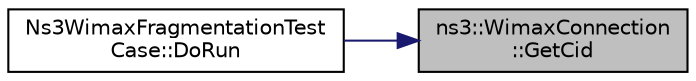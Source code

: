 digraph "ns3::WimaxConnection::GetCid"
{
 // LATEX_PDF_SIZE
  edge [fontname="Helvetica",fontsize="10",labelfontname="Helvetica",labelfontsize="10"];
  node [fontname="Helvetica",fontsize="10",shape=record];
  rankdir="RL";
  Node1 [label="ns3::WimaxConnection\l::GetCid",height=0.2,width=0.4,color="black", fillcolor="grey75", style="filled", fontcolor="black",tooltip="Get CID function."];
  Node1 -> Node2 [dir="back",color="midnightblue",fontsize="10",style="solid",fontname="Helvetica"];
  Node2 [label="Ns3WimaxFragmentationTest\lCase::DoRun",height=0.2,width=0.4,color="black", fillcolor="white", style="filled",URL="$class_ns3_wimax_fragmentation_test_case.html#ac4725340138d07d67dbb72aaa5ccd84b",tooltip="Implementation to actually run this TestCase."];
}
